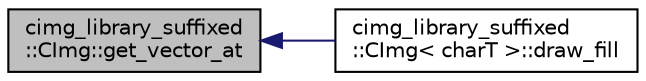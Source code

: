 digraph "cimg_library_suffixed::CImg::get_vector_at"
{
  edge [fontname="Helvetica",fontsize="10",labelfontname="Helvetica",labelfontsize="10"];
  node [fontname="Helvetica",fontsize="10",shape=record];
  rankdir="LR";
  Node1 [label="cimg_library_suffixed\l::CImg::get_vector_at",height=0.2,width=0.4,color="black", fillcolor="grey75", style="filled" fontcolor="black"];
  Node1 -> Node2 [dir="back",color="midnightblue",fontsize="10",style="solid",fontname="Helvetica"];
  Node2 [label="cimg_library_suffixed\l::CImg\< charT \>::draw_fill",height=0.2,width=0.4,color="black", fillcolor="white", style="filled",URL="$structcimg__library__suffixed_1_1_c_img.html#ac843e415a5842c8d79d37ed3295b893a",tooltip="Draw filled 3d region with the flood fill algorithm."];
}
